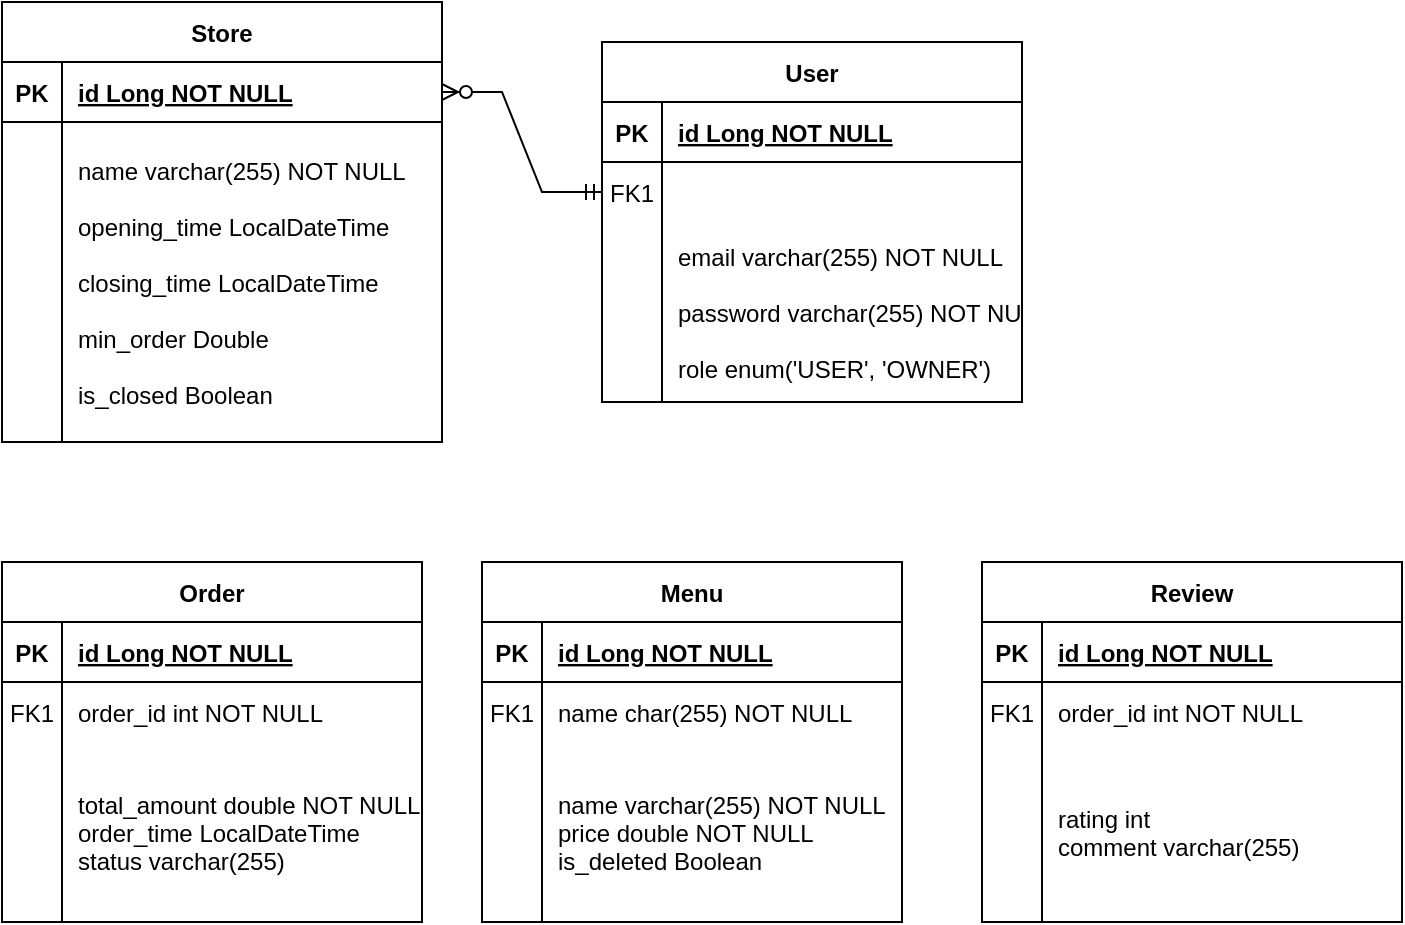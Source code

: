 <mxfile version="24.7.14">
  <diagram id="R2lEEEUBdFMjLlhIrx00" name="Page-1">
    <mxGraphModel dx="1042" dy="478" grid="1" gridSize="10" guides="1" tooltips="1" connect="1" arrows="1" fold="1" page="1" pageScale="1" pageWidth="850" pageHeight="1100" math="0" shadow="0" extFonts="Permanent Marker^https://fonts.googleapis.com/css?family=Permanent+Marker">
      <root>
        <mxCell id="0" />
        <mxCell id="1" parent="0" />
        <mxCell id="U4Ox5Y5ZCVdUWK1vtRIg-3" value="User" style="shape=table;startSize=30;container=1;collapsible=1;childLayout=tableLayout;fixedRows=1;rowLines=0;fontStyle=1;align=center;resizeLast=1;" vertex="1" parent="1">
          <mxGeometry x="420" y="140" width="210" height="180" as="geometry" />
        </mxCell>
        <mxCell id="U4Ox5Y5ZCVdUWK1vtRIg-4" value="" style="shape=partialRectangle;collapsible=0;dropTarget=0;pointerEvents=0;fillColor=none;points=[[0,0.5],[1,0.5]];portConstraint=eastwest;top=0;left=0;right=0;bottom=1;" vertex="1" parent="U4Ox5Y5ZCVdUWK1vtRIg-3">
          <mxGeometry y="30" width="210" height="30" as="geometry" />
        </mxCell>
        <mxCell id="U4Ox5Y5ZCVdUWK1vtRIg-5" value="PK" style="shape=partialRectangle;overflow=hidden;connectable=0;fillColor=none;top=0;left=0;bottom=0;right=0;fontStyle=1;" vertex="1" parent="U4Ox5Y5ZCVdUWK1vtRIg-4">
          <mxGeometry width="30" height="30" as="geometry">
            <mxRectangle width="30" height="30" as="alternateBounds" />
          </mxGeometry>
        </mxCell>
        <mxCell id="U4Ox5Y5ZCVdUWK1vtRIg-6" value="id Long NOT NULL " style="shape=partialRectangle;overflow=hidden;connectable=0;fillColor=none;top=0;left=0;bottom=0;right=0;align=left;spacingLeft=6;fontStyle=5;" vertex="1" parent="U4Ox5Y5ZCVdUWK1vtRIg-4">
          <mxGeometry x="30" width="180" height="30" as="geometry">
            <mxRectangle width="180" height="30" as="alternateBounds" />
          </mxGeometry>
        </mxCell>
        <mxCell id="U4Ox5Y5ZCVdUWK1vtRIg-7" value="" style="shape=partialRectangle;collapsible=0;dropTarget=0;pointerEvents=0;fillColor=none;points=[[0,0.5],[1,0.5]];portConstraint=eastwest;top=0;left=0;right=0;bottom=0;" vertex="1" parent="U4Ox5Y5ZCVdUWK1vtRIg-3">
          <mxGeometry y="60" width="210" height="30" as="geometry" />
        </mxCell>
        <mxCell id="U4Ox5Y5ZCVdUWK1vtRIg-8" value="FK1" style="shape=partialRectangle;overflow=hidden;connectable=0;fillColor=none;top=0;left=0;bottom=0;right=0;" vertex="1" parent="U4Ox5Y5ZCVdUWK1vtRIg-7">
          <mxGeometry width="30" height="30" as="geometry">
            <mxRectangle width="30" height="30" as="alternateBounds" />
          </mxGeometry>
        </mxCell>
        <mxCell id="U4Ox5Y5ZCVdUWK1vtRIg-9" value="" style="shape=partialRectangle;overflow=hidden;connectable=0;fillColor=none;top=0;left=0;bottom=0;right=0;align=left;spacingLeft=6;" vertex="1" parent="U4Ox5Y5ZCVdUWK1vtRIg-7">
          <mxGeometry x="30" width="180" height="30" as="geometry">
            <mxRectangle width="180" height="30" as="alternateBounds" />
          </mxGeometry>
        </mxCell>
        <mxCell id="U4Ox5Y5ZCVdUWK1vtRIg-10" value="" style="shape=partialRectangle;collapsible=0;dropTarget=0;pointerEvents=0;fillColor=none;points=[[0,0.5],[1,0.5]];portConstraint=eastwest;top=0;left=0;right=0;bottom=0;" vertex="1" parent="U4Ox5Y5ZCVdUWK1vtRIg-3">
          <mxGeometry y="90" width="210" height="90" as="geometry" />
        </mxCell>
        <mxCell id="U4Ox5Y5ZCVdUWK1vtRIg-11" value="" style="shape=partialRectangle;overflow=hidden;connectable=0;fillColor=none;top=0;left=0;bottom=0;right=0;" vertex="1" parent="U4Ox5Y5ZCVdUWK1vtRIg-10">
          <mxGeometry width="30" height="90" as="geometry">
            <mxRectangle width="30" height="90" as="alternateBounds" />
          </mxGeometry>
        </mxCell>
        <mxCell id="U4Ox5Y5ZCVdUWK1vtRIg-12" value="email varchar(255) NOT NULL&#xa;&#xa;password varchar(255) NOT NULL&#xa;&#xa;role enum(&#39;USER&#39;, &#39;OWNER&#39;)" style="shape=partialRectangle;overflow=hidden;connectable=0;fillColor=none;top=0;left=0;bottom=0;right=0;align=left;spacingLeft=6;" vertex="1" parent="U4Ox5Y5ZCVdUWK1vtRIg-10">
          <mxGeometry x="30" width="180" height="90" as="geometry">
            <mxRectangle width="180" height="90" as="alternateBounds" />
          </mxGeometry>
        </mxCell>
        <mxCell id="U4Ox5Y5ZCVdUWK1vtRIg-13" value="Menu" style="shape=table;startSize=30;container=1;collapsible=1;childLayout=tableLayout;fixedRows=1;rowLines=0;fontStyle=1;align=center;resizeLast=1;" vertex="1" parent="1">
          <mxGeometry x="360" y="400" width="210" height="180" as="geometry" />
        </mxCell>
        <mxCell id="U4Ox5Y5ZCVdUWK1vtRIg-14" value="" style="shape=partialRectangle;collapsible=0;dropTarget=0;pointerEvents=0;fillColor=none;points=[[0,0.5],[1,0.5]];portConstraint=eastwest;top=0;left=0;right=0;bottom=1;" vertex="1" parent="U4Ox5Y5ZCVdUWK1vtRIg-13">
          <mxGeometry y="30" width="210" height="30" as="geometry" />
        </mxCell>
        <mxCell id="U4Ox5Y5ZCVdUWK1vtRIg-15" value="PK" style="shape=partialRectangle;overflow=hidden;connectable=0;fillColor=none;top=0;left=0;bottom=0;right=0;fontStyle=1;" vertex="1" parent="U4Ox5Y5ZCVdUWK1vtRIg-14">
          <mxGeometry width="30" height="30" as="geometry">
            <mxRectangle width="30" height="30" as="alternateBounds" />
          </mxGeometry>
        </mxCell>
        <mxCell id="U4Ox5Y5ZCVdUWK1vtRIg-16" value="id Long NOT NULL " style="shape=partialRectangle;overflow=hidden;connectable=0;fillColor=none;top=0;left=0;bottom=0;right=0;align=left;spacingLeft=6;fontStyle=5;" vertex="1" parent="U4Ox5Y5ZCVdUWK1vtRIg-14">
          <mxGeometry x="30" width="180" height="30" as="geometry">
            <mxRectangle width="180" height="30" as="alternateBounds" />
          </mxGeometry>
        </mxCell>
        <mxCell id="U4Ox5Y5ZCVdUWK1vtRIg-17" value="" style="shape=partialRectangle;collapsible=0;dropTarget=0;pointerEvents=0;fillColor=none;points=[[0,0.5],[1,0.5]];portConstraint=eastwest;top=0;left=0;right=0;bottom=0;" vertex="1" parent="U4Ox5Y5ZCVdUWK1vtRIg-13">
          <mxGeometry y="60" width="210" height="30" as="geometry" />
        </mxCell>
        <mxCell id="U4Ox5Y5ZCVdUWK1vtRIg-18" value="FK1" style="shape=partialRectangle;overflow=hidden;connectable=0;fillColor=none;top=0;left=0;bottom=0;right=0;" vertex="1" parent="U4Ox5Y5ZCVdUWK1vtRIg-17">
          <mxGeometry width="30" height="30" as="geometry">
            <mxRectangle width="30" height="30" as="alternateBounds" />
          </mxGeometry>
        </mxCell>
        <mxCell id="U4Ox5Y5ZCVdUWK1vtRIg-19" value="name char(255) NOT NULL" style="shape=partialRectangle;overflow=hidden;connectable=0;fillColor=none;top=0;left=0;bottom=0;right=0;align=left;spacingLeft=6;" vertex="1" parent="U4Ox5Y5ZCVdUWK1vtRIg-17">
          <mxGeometry x="30" width="180" height="30" as="geometry">
            <mxRectangle width="180" height="30" as="alternateBounds" />
          </mxGeometry>
        </mxCell>
        <mxCell id="U4Ox5Y5ZCVdUWK1vtRIg-20" value="" style="shape=partialRectangle;collapsible=0;dropTarget=0;pointerEvents=0;fillColor=none;points=[[0,0.5],[1,0.5]];portConstraint=eastwest;top=0;left=0;right=0;bottom=0;" vertex="1" parent="U4Ox5Y5ZCVdUWK1vtRIg-13">
          <mxGeometry y="90" width="210" height="90" as="geometry" />
        </mxCell>
        <mxCell id="U4Ox5Y5ZCVdUWK1vtRIg-21" value="" style="shape=partialRectangle;overflow=hidden;connectable=0;fillColor=none;top=0;left=0;bottom=0;right=0;" vertex="1" parent="U4Ox5Y5ZCVdUWK1vtRIg-20">
          <mxGeometry width="30" height="90" as="geometry">
            <mxRectangle width="30" height="90" as="alternateBounds" />
          </mxGeometry>
        </mxCell>
        <mxCell id="U4Ox5Y5ZCVdUWK1vtRIg-22" value="name varchar(255) NOT NULL&#xa;price double NOT NULL&#xa;is_deleted Boolean" style="shape=partialRectangle;overflow=hidden;connectable=0;fillColor=none;top=0;left=0;bottom=0;right=0;align=left;spacingLeft=6;" vertex="1" parent="U4Ox5Y5ZCVdUWK1vtRIg-20">
          <mxGeometry x="30" width="180" height="90" as="geometry">
            <mxRectangle width="180" height="90" as="alternateBounds" />
          </mxGeometry>
        </mxCell>
        <mxCell id="U4Ox5Y5ZCVdUWK1vtRIg-23" value="Store" style="shape=table;startSize=30;container=1;collapsible=1;childLayout=tableLayout;fixedRows=1;rowLines=0;fontStyle=1;align=center;resizeLast=1;" vertex="1" parent="1">
          <mxGeometry x="120" y="120" width="220" height="220" as="geometry" />
        </mxCell>
        <mxCell id="U4Ox5Y5ZCVdUWK1vtRIg-24" value="" style="shape=partialRectangle;collapsible=0;dropTarget=0;pointerEvents=0;fillColor=none;points=[[0,0.5],[1,0.5]];portConstraint=eastwest;top=0;left=0;right=0;bottom=1;" vertex="1" parent="U4Ox5Y5ZCVdUWK1vtRIg-23">
          <mxGeometry y="30" width="220" height="30" as="geometry" />
        </mxCell>
        <mxCell id="U4Ox5Y5ZCVdUWK1vtRIg-25" value="PK" style="shape=partialRectangle;overflow=hidden;connectable=0;fillColor=none;top=0;left=0;bottom=0;right=0;fontStyle=1;" vertex="1" parent="U4Ox5Y5ZCVdUWK1vtRIg-24">
          <mxGeometry width="30" height="30" as="geometry">
            <mxRectangle width="30" height="30" as="alternateBounds" />
          </mxGeometry>
        </mxCell>
        <mxCell id="U4Ox5Y5ZCVdUWK1vtRIg-26" value="id Long NOT NULL " style="shape=partialRectangle;overflow=hidden;connectable=0;fillColor=none;top=0;left=0;bottom=0;right=0;align=left;spacingLeft=6;fontStyle=5;" vertex="1" parent="U4Ox5Y5ZCVdUWK1vtRIg-24">
          <mxGeometry x="30" width="190" height="30" as="geometry">
            <mxRectangle width="190" height="30" as="alternateBounds" />
          </mxGeometry>
        </mxCell>
        <mxCell id="U4Ox5Y5ZCVdUWK1vtRIg-27" value="" style="shape=partialRectangle;collapsible=0;dropTarget=0;pointerEvents=0;fillColor=none;points=[[0,0.5],[1,0.5]];portConstraint=eastwest;top=0;left=0;right=0;bottom=0;" vertex="1" parent="U4Ox5Y5ZCVdUWK1vtRIg-23">
          <mxGeometry y="60" width="220" height="160" as="geometry" />
        </mxCell>
        <mxCell id="U4Ox5Y5ZCVdUWK1vtRIg-28" value="" style="shape=partialRectangle;overflow=hidden;connectable=0;fillColor=none;top=0;left=0;bottom=0;right=0;" vertex="1" parent="U4Ox5Y5ZCVdUWK1vtRIg-27">
          <mxGeometry width="30" height="160" as="geometry">
            <mxRectangle width="30" height="160" as="alternateBounds" />
          </mxGeometry>
        </mxCell>
        <mxCell id="U4Ox5Y5ZCVdUWK1vtRIg-29" value="name varchar(255) NOT NULL&#xa;&#xa;opening_time LocalDateTime&#xa;&#xa;closing_time LocalDateTime&#xa;&#xa;min_order Double&#xa;&#xa;is_closed Boolean" style="shape=partialRectangle;overflow=hidden;connectable=0;fillColor=none;top=0;left=0;bottom=0;right=0;align=left;spacingLeft=6;" vertex="1" parent="U4Ox5Y5ZCVdUWK1vtRIg-27">
          <mxGeometry x="30" width="190" height="160" as="geometry">
            <mxRectangle width="190" height="160" as="alternateBounds" />
          </mxGeometry>
        </mxCell>
        <mxCell id="U4Ox5Y5ZCVdUWK1vtRIg-30" value="Order" style="shape=table;startSize=30;container=1;collapsible=1;childLayout=tableLayout;fixedRows=1;rowLines=0;fontStyle=1;align=center;resizeLast=1;" vertex="1" parent="1">
          <mxGeometry x="120" y="400" width="210" height="180" as="geometry" />
        </mxCell>
        <mxCell id="U4Ox5Y5ZCVdUWK1vtRIg-31" value="" style="shape=partialRectangle;collapsible=0;dropTarget=0;pointerEvents=0;fillColor=none;points=[[0,0.5],[1,0.5]];portConstraint=eastwest;top=0;left=0;right=0;bottom=1;" vertex="1" parent="U4Ox5Y5ZCVdUWK1vtRIg-30">
          <mxGeometry y="30" width="210" height="30" as="geometry" />
        </mxCell>
        <mxCell id="U4Ox5Y5ZCVdUWK1vtRIg-32" value="PK" style="shape=partialRectangle;overflow=hidden;connectable=0;fillColor=none;top=0;left=0;bottom=0;right=0;fontStyle=1;" vertex="1" parent="U4Ox5Y5ZCVdUWK1vtRIg-31">
          <mxGeometry width="30" height="30" as="geometry">
            <mxRectangle width="30" height="30" as="alternateBounds" />
          </mxGeometry>
        </mxCell>
        <mxCell id="U4Ox5Y5ZCVdUWK1vtRIg-33" value="id Long NOT NULL " style="shape=partialRectangle;overflow=hidden;connectable=0;fillColor=none;top=0;left=0;bottom=0;right=0;align=left;spacingLeft=6;fontStyle=5;" vertex="1" parent="U4Ox5Y5ZCVdUWK1vtRIg-31">
          <mxGeometry x="30" width="180" height="30" as="geometry">
            <mxRectangle width="180" height="30" as="alternateBounds" />
          </mxGeometry>
        </mxCell>
        <mxCell id="U4Ox5Y5ZCVdUWK1vtRIg-34" value="" style="shape=partialRectangle;collapsible=0;dropTarget=0;pointerEvents=0;fillColor=none;points=[[0,0.5],[1,0.5]];portConstraint=eastwest;top=0;left=0;right=0;bottom=0;" vertex="1" parent="U4Ox5Y5ZCVdUWK1vtRIg-30">
          <mxGeometry y="60" width="210" height="30" as="geometry" />
        </mxCell>
        <mxCell id="U4Ox5Y5ZCVdUWK1vtRIg-35" value="FK1" style="shape=partialRectangle;overflow=hidden;connectable=0;fillColor=none;top=0;left=0;bottom=0;right=0;" vertex="1" parent="U4Ox5Y5ZCVdUWK1vtRIg-34">
          <mxGeometry width="30" height="30" as="geometry">
            <mxRectangle width="30" height="30" as="alternateBounds" />
          </mxGeometry>
        </mxCell>
        <mxCell id="U4Ox5Y5ZCVdUWK1vtRIg-36" value="order_id int NOT NULL" style="shape=partialRectangle;overflow=hidden;connectable=0;fillColor=none;top=0;left=0;bottom=0;right=0;align=left;spacingLeft=6;" vertex="1" parent="U4Ox5Y5ZCVdUWK1vtRIg-34">
          <mxGeometry x="30" width="180" height="30" as="geometry">
            <mxRectangle width="180" height="30" as="alternateBounds" />
          </mxGeometry>
        </mxCell>
        <mxCell id="U4Ox5Y5ZCVdUWK1vtRIg-37" value="" style="shape=partialRectangle;collapsible=0;dropTarget=0;pointerEvents=0;fillColor=none;points=[[0,0.5],[1,0.5]];portConstraint=eastwest;top=0;left=0;right=0;bottom=0;" vertex="1" parent="U4Ox5Y5ZCVdUWK1vtRIg-30">
          <mxGeometry y="90" width="210" height="90" as="geometry" />
        </mxCell>
        <mxCell id="U4Ox5Y5ZCVdUWK1vtRIg-38" value="" style="shape=partialRectangle;overflow=hidden;connectable=0;fillColor=none;top=0;left=0;bottom=0;right=0;" vertex="1" parent="U4Ox5Y5ZCVdUWK1vtRIg-37">
          <mxGeometry width="30" height="90" as="geometry">
            <mxRectangle width="30" height="90" as="alternateBounds" />
          </mxGeometry>
        </mxCell>
        <mxCell id="U4Ox5Y5ZCVdUWK1vtRIg-39" value="total_amount double NOT NULL&#xa;order_time LocalDateTime &#xa;status varchar(255) " style="shape=partialRectangle;overflow=hidden;connectable=0;fillColor=none;top=0;left=0;bottom=0;right=0;align=left;spacingLeft=6;" vertex="1" parent="U4Ox5Y5ZCVdUWK1vtRIg-37">
          <mxGeometry x="30" width="180" height="90" as="geometry">
            <mxRectangle width="180" height="90" as="alternateBounds" />
          </mxGeometry>
        </mxCell>
        <mxCell id="U4Ox5Y5ZCVdUWK1vtRIg-40" value="Review" style="shape=table;startSize=30;container=1;collapsible=1;childLayout=tableLayout;fixedRows=1;rowLines=0;fontStyle=1;align=center;resizeLast=1;" vertex="1" parent="1">
          <mxGeometry x="610" y="400" width="210" height="180" as="geometry" />
        </mxCell>
        <mxCell id="U4Ox5Y5ZCVdUWK1vtRIg-41" value="" style="shape=partialRectangle;collapsible=0;dropTarget=0;pointerEvents=0;fillColor=none;points=[[0,0.5],[1,0.5]];portConstraint=eastwest;top=0;left=0;right=0;bottom=1;" vertex="1" parent="U4Ox5Y5ZCVdUWK1vtRIg-40">
          <mxGeometry y="30" width="210" height="30" as="geometry" />
        </mxCell>
        <mxCell id="U4Ox5Y5ZCVdUWK1vtRIg-42" value="PK" style="shape=partialRectangle;overflow=hidden;connectable=0;fillColor=none;top=0;left=0;bottom=0;right=0;fontStyle=1;" vertex="1" parent="U4Ox5Y5ZCVdUWK1vtRIg-41">
          <mxGeometry width="30" height="30" as="geometry">
            <mxRectangle width="30" height="30" as="alternateBounds" />
          </mxGeometry>
        </mxCell>
        <mxCell id="U4Ox5Y5ZCVdUWK1vtRIg-43" value="id Long NOT NULL " style="shape=partialRectangle;overflow=hidden;connectable=0;fillColor=none;top=0;left=0;bottom=0;right=0;align=left;spacingLeft=6;fontStyle=5;" vertex="1" parent="U4Ox5Y5ZCVdUWK1vtRIg-41">
          <mxGeometry x="30" width="180" height="30" as="geometry">
            <mxRectangle width="180" height="30" as="alternateBounds" />
          </mxGeometry>
        </mxCell>
        <mxCell id="U4Ox5Y5ZCVdUWK1vtRIg-44" value="" style="shape=partialRectangle;collapsible=0;dropTarget=0;pointerEvents=0;fillColor=none;points=[[0,0.5],[1,0.5]];portConstraint=eastwest;top=0;left=0;right=0;bottom=0;" vertex="1" parent="U4Ox5Y5ZCVdUWK1vtRIg-40">
          <mxGeometry y="60" width="210" height="30" as="geometry" />
        </mxCell>
        <mxCell id="U4Ox5Y5ZCVdUWK1vtRIg-45" value="FK1" style="shape=partialRectangle;overflow=hidden;connectable=0;fillColor=none;top=0;left=0;bottom=0;right=0;" vertex="1" parent="U4Ox5Y5ZCVdUWK1vtRIg-44">
          <mxGeometry width="30" height="30" as="geometry">
            <mxRectangle width="30" height="30" as="alternateBounds" />
          </mxGeometry>
        </mxCell>
        <mxCell id="U4Ox5Y5ZCVdUWK1vtRIg-46" value="order_id int NOT NULL" style="shape=partialRectangle;overflow=hidden;connectable=0;fillColor=none;top=0;left=0;bottom=0;right=0;align=left;spacingLeft=6;" vertex="1" parent="U4Ox5Y5ZCVdUWK1vtRIg-44">
          <mxGeometry x="30" width="180" height="30" as="geometry">
            <mxRectangle width="180" height="30" as="alternateBounds" />
          </mxGeometry>
        </mxCell>
        <mxCell id="U4Ox5Y5ZCVdUWK1vtRIg-47" value="" style="shape=partialRectangle;collapsible=0;dropTarget=0;pointerEvents=0;fillColor=none;points=[[0,0.5],[1,0.5]];portConstraint=eastwest;top=0;left=0;right=0;bottom=0;" vertex="1" parent="U4Ox5Y5ZCVdUWK1vtRIg-40">
          <mxGeometry y="90" width="210" height="90" as="geometry" />
        </mxCell>
        <mxCell id="U4Ox5Y5ZCVdUWK1vtRIg-48" value="" style="shape=partialRectangle;overflow=hidden;connectable=0;fillColor=none;top=0;left=0;bottom=0;right=0;" vertex="1" parent="U4Ox5Y5ZCVdUWK1vtRIg-47">
          <mxGeometry width="30" height="90" as="geometry">
            <mxRectangle width="30" height="90" as="alternateBounds" />
          </mxGeometry>
        </mxCell>
        <mxCell id="U4Ox5Y5ZCVdUWK1vtRIg-49" value="rating int&#xa;comment varchar(255)" style="shape=partialRectangle;overflow=hidden;connectable=0;fillColor=none;top=0;left=0;bottom=0;right=0;align=left;spacingLeft=6;" vertex="1" parent="U4Ox5Y5ZCVdUWK1vtRIg-47">
          <mxGeometry x="30" width="180" height="90" as="geometry">
            <mxRectangle width="180" height="90" as="alternateBounds" />
          </mxGeometry>
        </mxCell>
        <mxCell id="U4Ox5Y5ZCVdUWK1vtRIg-52" value="" style="edgeStyle=entityRelationEdgeStyle;fontSize=12;html=1;endArrow=ERzeroToMany;startArrow=ERmandOne;rounded=0;entryX=1;entryY=0.5;entryDx=0;entryDy=0;exitX=0;exitY=0.5;exitDx=0;exitDy=0;" edge="1" parent="1" source="U4Ox5Y5ZCVdUWK1vtRIg-7" target="U4Ox5Y5ZCVdUWK1vtRIg-24">
          <mxGeometry width="100" height="100" relative="1" as="geometry">
            <mxPoint x="370" y="400" as="sourcePoint" />
            <mxPoint x="470" y="300" as="targetPoint" />
            <Array as="points">
              <mxPoint x="340" y="170" />
            </Array>
          </mxGeometry>
        </mxCell>
      </root>
    </mxGraphModel>
  </diagram>
</mxfile>
